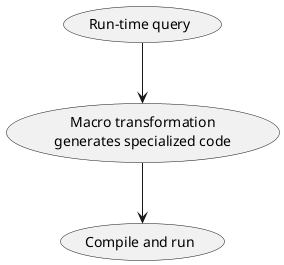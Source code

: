 @startuml

(Run-time query) --> (Macro transformation\ngenerates specialized code)
(Macro transformation\ngenerates specialized code) --> (Compile and run)

@enduml

